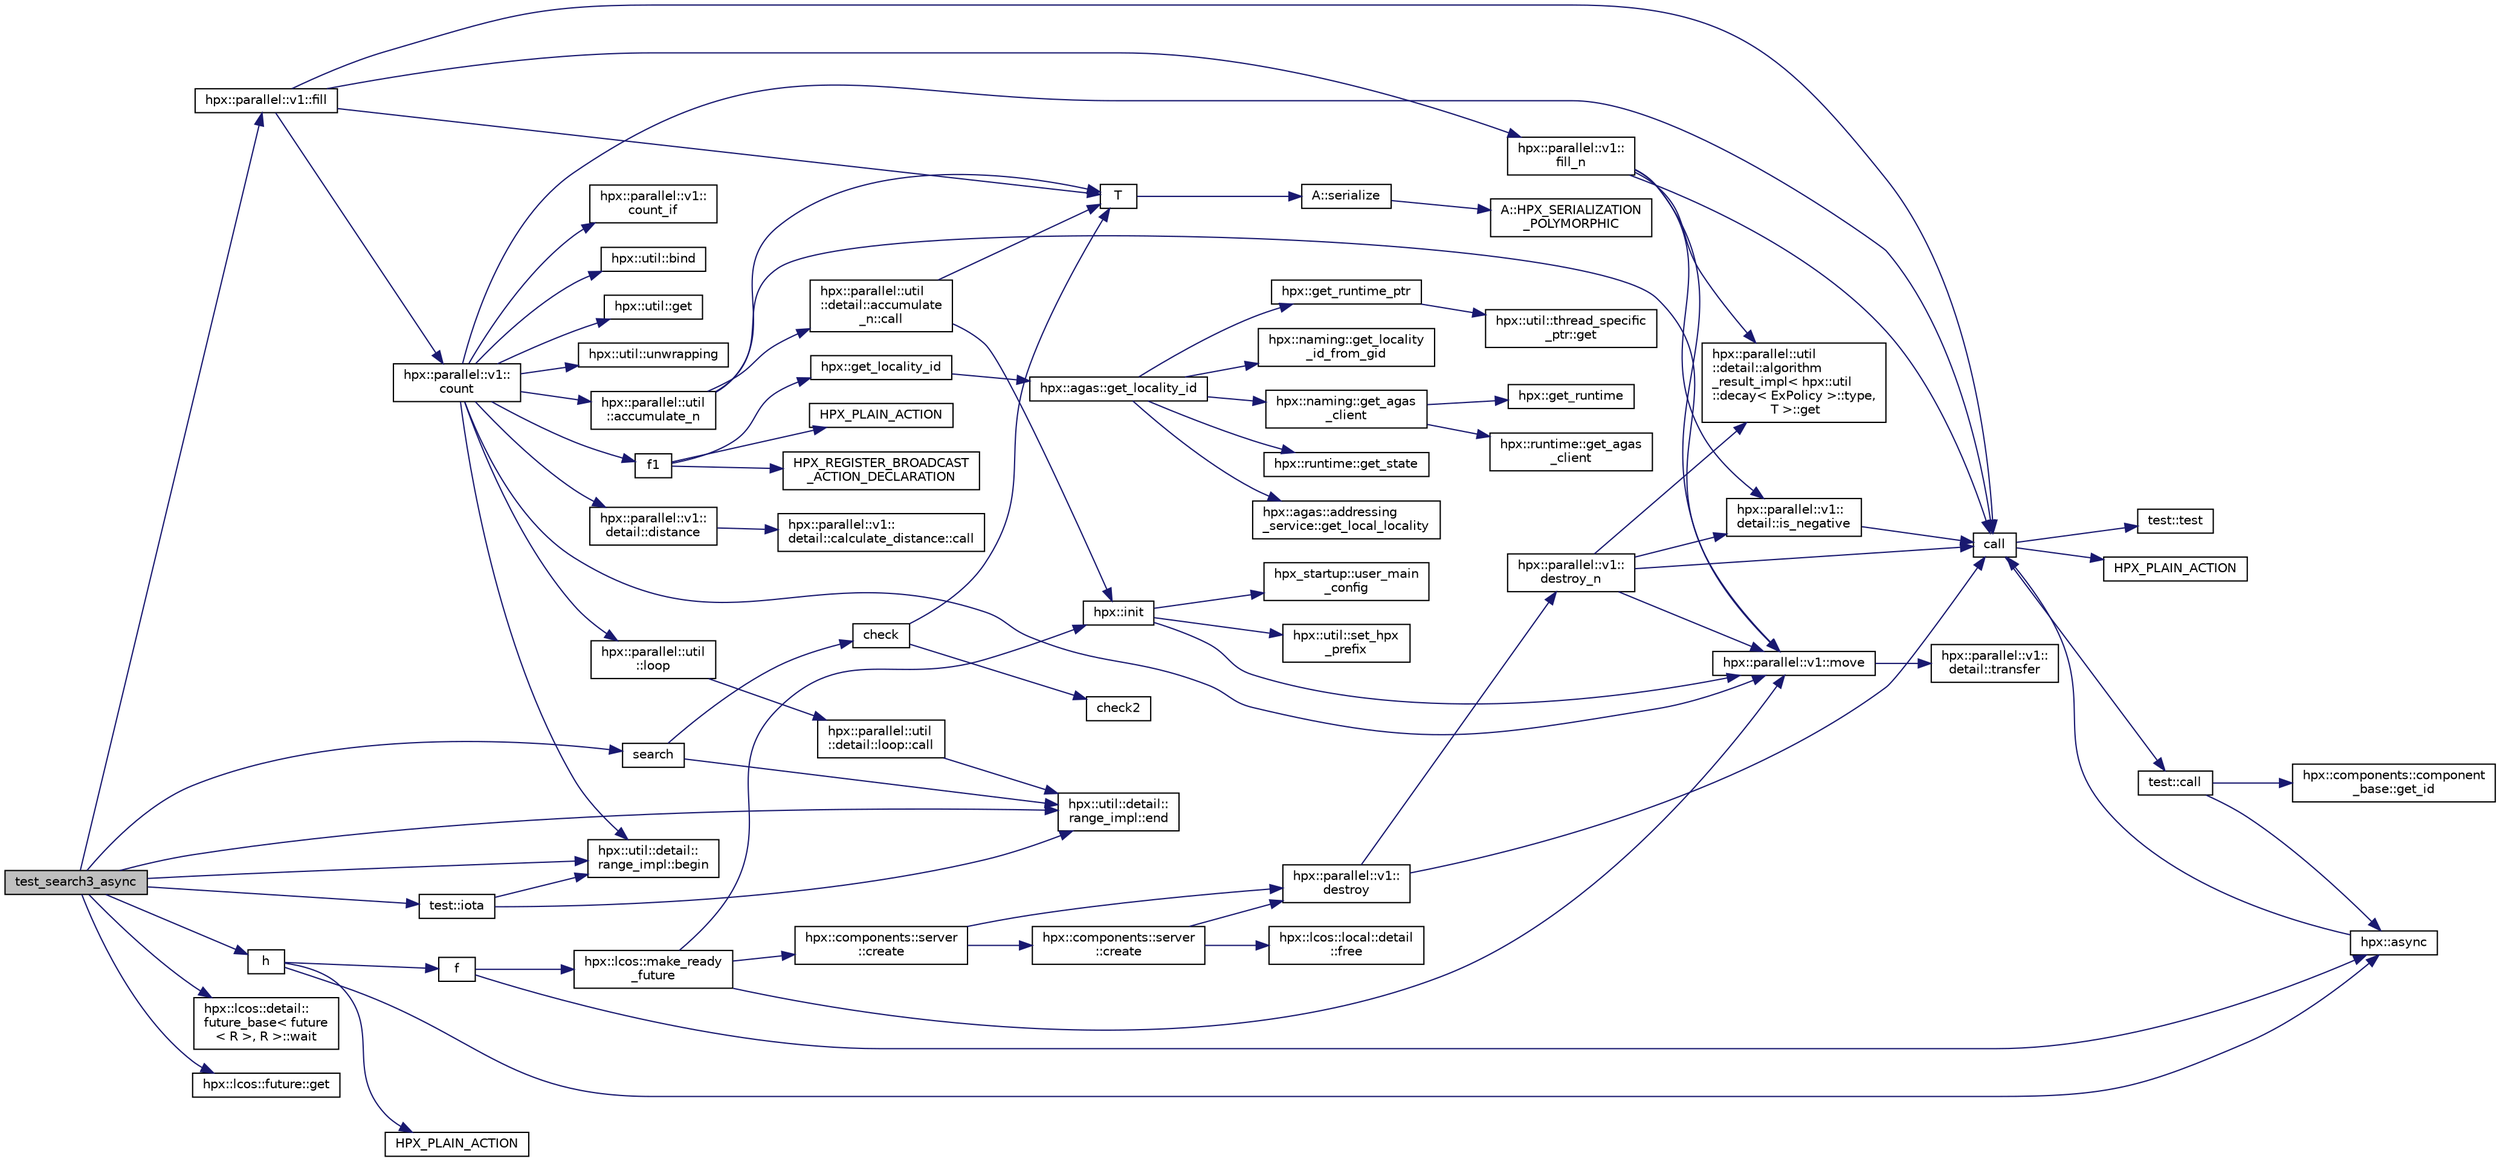 digraph "test_search3_async"
{
  edge [fontname="Helvetica",fontsize="10",labelfontname="Helvetica",labelfontsize="10"];
  node [fontname="Helvetica",fontsize="10",shape=record];
  rankdir="LR";
  Node529 [label="test_search3_async",height=0.2,width=0.4,color="black", fillcolor="grey75", style="filled", fontcolor="black"];
  Node529 -> Node530 [color="midnightblue",fontsize="10",style="solid",fontname="Helvetica"];
  Node530 [label="hpx::parallel::v1::fill",height=0.2,width=0.4,color="black", fillcolor="white", style="filled",URL="$db/db9/namespacehpx_1_1parallel_1_1v1.html#a2e0f7399daabb5d675c4229ca3d71809"];
  Node530 -> Node531 [color="midnightblue",fontsize="10",style="solid",fontname="Helvetica"];
  Node531 [label="hpx::parallel::v1::\lfill_n",height=0.2,width=0.4,color="black", fillcolor="white", style="filled",URL="$db/db9/namespacehpx_1_1parallel_1_1v1.html#ac0cd28f401b453cbe1425b3f5ebc1b4b"];
  Node531 -> Node532 [color="midnightblue",fontsize="10",style="solid",fontname="Helvetica"];
  Node532 [label="hpx::parallel::v1::\ldetail::is_negative",height=0.2,width=0.4,color="black", fillcolor="white", style="filled",URL="$d2/ddd/namespacehpx_1_1parallel_1_1v1_1_1detail.html#adf2e40fc4b20ad0fd442ee3118a4d527"];
  Node532 -> Node533 [color="midnightblue",fontsize="10",style="solid",fontname="Helvetica"];
  Node533 [label="call",height=0.2,width=0.4,color="black", fillcolor="white", style="filled",URL="$d2/d67/promise__1620_8cpp.html#a58357f0b82bc761e1d0b9091ed563a70"];
  Node533 -> Node534 [color="midnightblue",fontsize="10",style="solid",fontname="Helvetica"];
  Node534 [label="test::test",height=0.2,width=0.4,color="black", fillcolor="white", style="filled",URL="$d8/d89/structtest.html#ab42d5ece712d716b04cb3f686f297a26"];
  Node533 -> Node535 [color="midnightblue",fontsize="10",style="solid",fontname="Helvetica"];
  Node535 [label="HPX_PLAIN_ACTION",height=0.2,width=0.4,color="black", fillcolor="white", style="filled",URL="$d2/d67/promise__1620_8cpp.html#ab96aab827a4b1fcaf66cfe0ba83fef23"];
  Node533 -> Node536 [color="midnightblue",fontsize="10",style="solid",fontname="Helvetica"];
  Node536 [label="test::call",height=0.2,width=0.4,color="black", fillcolor="white", style="filled",URL="$d8/d89/structtest.html#aeb29e7ed6518b9426ccf1344c52620ae"];
  Node536 -> Node537 [color="midnightblue",fontsize="10",style="solid",fontname="Helvetica"];
  Node537 [label="hpx::async",height=0.2,width=0.4,color="black", fillcolor="white", style="filled",URL="$d8/d83/namespacehpx.html#acb7d8e37b73b823956ce144f9a57eaa4"];
  Node537 -> Node533 [color="midnightblue",fontsize="10",style="solid",fontname="Helvetica"];
  Node536 -> Node538 [color="midnightblue",fontsize="10",style="solid",fontname="Helvetica"];
  Node538 [label="hpx::components::component\l_base::get_id",height=0.2,width=0.4,color="black", fillcolor="white", style="filled",URL="$d2/de6/classhpx_1_1components_1_1component__base.html#a4c8fd93514039bdf01c48d66d82b19cd"];
  Node531 -> Node539 [color="midnightblue",fontsize="10",style="solid",fontname="Helvetica"];
  Node539 [label="hpx::parallel::util\l::detail::algorithm\l_result_impl\< hpx::util\l::decay\< ExPolicy \>::type,\l T \>::get",height=0.2,width=0.4,color="black", fillcolor="white", style="filled",URL="$d2/d42/structhpx_1_1parallel_1_1util_1_1detail_1_1algorithm__result__impl.html#ab5b051e8ec74eff5e0e62fd63f5d377e"];
  Node531 -> Node540 [color="midnightblue",fontsize="10",style="solid",fontname="Helvetica"];
  Node540 [label="hpx::parallel::v1::move",height=0.2,width=0.4,color="black", fillcolor="white", style="filled",URL="$db/db9/namespacehpx_1_1parallel_1_1v1.html#aa7c4ede081ce786c9d1eb1adff495cfc"];
  Node540 -> Node541 [color="midnightblue",fontsize="10",style="solid",fontname="Helvetica"];
  Node541 [label="hpx::parallel::v1::\ldetail::transfer",height=0.2,width=0.4,color="black", fillcolor="white", style="filled",URL="$d2/ddd/namespacehpx_1_1parallel_1_1v1_1_1detail.html#ab1b56a05e1885ca7cc7ffa1804dd2f3c"];
  Node531 -> Node533 [color="midnightblue",fontsize="10",style="solid",fontname="Helvetica"];
  Node530 -> Node542 [color="midnightblue",fontsize="10",style="solid",fontname="Helvetica"];
  Node542 [label="hpx::parallel::v1::\lcount",height=0.2,width=0.4,color="black", fillcolor="white", style="filled",URL="$db/db9/namespacehpx_1_1parallel_1_1v1.html#a19d058114a2bd44801aab4176b188e23"];
  Node542 -> Node543 [color="midnightblue",fontsize="10",style="solid",fontname="Helvetica"];
  Node543 [label="hpx::parallel::v1::\lcount_if",height=0.2,width=0.4,color="black", fillcolor="white", style="filled",URL="$db/db9/namespacehpx_1_1parallel_1_1v1.html#ad836ff017ec208c2d6388a9b47b05ce0"];
  Node542 -> Node544 [color="midnightblue",fontsize="10",style="solid",fontname="Helvetica"];
  Node544 [label="f1",height=0.2,width=0.4,color="black", fillcolor="white", style="filled",URL="$d8/d8b/broadcast_8cpp.html#a1751fbd41f2529b84514a9dbd767959a"];
  Node544 -> Node545 [color="midnightblue",fontsize="10",style="solid",fontname="Helvetica"];
  Node545 [label="hpx::get_locality_id",height=0.2,width=0.4,color="black", fillcolor="white", style="filled",URL="$d8/d83/namespacehpx.html#a158d7c54a657bb364c1704033010697b",tooltip="Return the number of the locality this function is being called from. "];
  Node545 -> Node546 [color="midnightblue",fontsize="10",style="solid",fontname="Helvetica"];
  Node546 [label="hpx::agas::get_locality_id",height=0.2,width=0.4,color="black", fillcolor="white", style="filled",URL="$dc/d54/namespacehpx_1_1agas.html#a491cc2ddecdf0f1a9129900caa6a4d3e"];
  Node546 -> Node547 [color="midnightblue",fontsize="10",style="solid",fontname="Helvetica"];
  Node547 [label="hpx::get_runtime_ptr",height=0.2,width=0.4,color="black", fillcolor="white", style="filled",URL="$d8/d83/namespacehpx.html#af29daf2bb3e01b4d6495a1742b6cce64"];
  Node547 -> Node548 [color="midnightblue",fontsize="10",style="solid",fontname="Helvetica"];
  Node548 [label="hpx::util::thread_specific\l_ptr::get",height=0.2,width=0.4,color="black", fillcolor="white", style="filled",URL="$d4/d4c/structhpx_1_1util_1_1thread__specific__ptr.html#a3b27d8520710478aa41d1f74206bdba9"];
  Node546 -> Node549 [color="midnightblue",fontsize="10",style="solid",fontname="Helvetica"];
  Node549 [label="hpx::runtime::get_state",height=0.2,width=0.4,color="black", fillcolor="white", style="filled",URL="$d0/d7b/classhpx_1_1runtime.html#ab405f80e060dac95d624520f38b0524c"];
  Node546 -> Node550 [color="midnightblue",fontsize="10",style="solid",fontname="Helvetica"];
  Node550 [label="hpx::naming::get_agas\l_client",height=0.2,width=0.4,color="black", fillcolor="white", style="filled",URL="$d4/dc9/namespacehpx_1_1naming.html#a0408fffd5d34b620712a801b0ae3b032"];
  Node550 -> Node551 [color="midnightblue",fontsize="10",style="solid",fontname="Helvetica"];
  Node551 [label="hpx::get_runtime",height=0.2,width=0.4,color="black", fillcolor="white", style="filled",URL="$d8/d83/namespacehpx.html#aef902cc6c7dd3b9fbadf34d1e850a070"];
  Node550 -> Node552 [color="midnightblue",fontsize="10",style="solid",fontname="Helvetica"];
  Node552 [label="hpx::runtime::get_agas\l_client",height=0.2,width=0.4,color="black", fillcolor="white", style="filled",URL="$d0/d7b/classhpx_1_1runtime.html#aeb5dddd30d6b9861669af8ad44d1a96a"];
  Node546 -> Node553 [color="midnightblue",fontsize="10",style="solid",fontname="Helvetica"];
  Node553 [label="hpx::agas::addressing\l_service::get_local_locality",height=0.2,width=0.4,color="black", fillcolor="white", style="filled",URL="$db/d58/structhpx_1_1agas_1_1addressing__service.html#ab52c19a37c2a7a006c6c15f90ad0539c"];
  Node546 -> Node554 [color="midnightblue",fontsize="10",style="solid",fontname="Helvetica"];
  Node554 [label="hpx::naming::get_locality\l_id_from_gid",height=0.2,width=0.4,color="black", fillcolor="white", style="filled",URL="$d4/dc9/namespacehpx_1_1naming.html#a7fd43037784560bd04fda9b49e33529f"];
  Node544 -> Node555 [color="midnightblue",fontsize="10",style="solid",fontname="Helvetica"];
  Node555 [label="HPX_PLAIN_ACTION",height=0.2,width=0.4,color="black", fillcolor="white", style="filled",URL="$d8/d8b/broadcast_8cpp.html#a19685a0394ce6a99351f7a679f6eeefc"];
  Node544 -> Node556 [color="midnightblue",fontsize="10",style="solid",fontname="Helvetica"];
  Node556 [label="HPX_REGISTER_BROADCAST\l_ACTION_DECLARATION",height=0.2,width=0.4,color="black", fillcolor="white", style="filled",URL="$d7/d38/addressing__service_8cpp.html#a573d764d9cb34eec46a4bdffcf07875f"];
  Node542 -> Node557 [color="midnightblue",fontsize="10",style="solid",fontname="Helvetica"];
  Node557 [label="hpx::parallel::util\l::loop",height=0.2,width=0.4,color="black", fillcolor="white", style="filled",URL="$df/dc6/namespacehpx_1_1parallel_1_1util.html#a3f434e00f42929aac85debb8c5782213"];
  Node557 -> Node558 [color="midnightblue",fontsize="10",style="solid",fontname="Helvetica"];
  Node558 [label="hpx::parallel::util\l::detail::loop::call",height=0.2,width=0.4,color="black", fillcolor="white", style="filled",URL="$da/d06/structhpx_1_1parallel_1_1util_1_1detail_1_1loop.html#a5c5e8dbda782f09cdb7bc2509e3bf09e"];
  Node558 -> Node559 [color="midnightblue",fontsize="10",style="solid",fontname="Helvetica"];
  Node559 [label="hpx::util::detail::\lrange_impl::end",height=0.2,width=0.4,color="black", fillcolor="white", style="filled",URL="$d4/d4a/namespacehpx_1_1util_1_1detail_1_1range__impl.html#afb2ea48b0902f52ee4d8b764807b4316"];
  Node542 -> Node560 [color="midnightblue",fontsize="10",style="solid",fontname="Helvetica"];
  Node560 [label="hpx::util::bind",height=0.2,width=0.4,color="black", fillcolor="white", style="filled",URL="$df/dad/namespacehpx_1_1util.html#ad844caedf82a0173d6909d910c3e48c6"];
  Node542 -> Node540 [color="midnightblue",fontsize="10",style="solid",fontname="Helvetica"];
  Node542 -> Node561 [color="midnightblue",fontsize="10",style="solid",fontname="Helvetica"];
  Node561 [label="hpx::util::get",height=0.2,width=0.4,color="black", fillcolor="white", style="filled",URL="$df/dad/namespacehpx_1_1util.html#a5cbd3c41f03f4d4acaedaa4777e3cc02"];
  Node542 -> Node533 [color="midnightblue",fontsize="10",style="solid",fontname="Helvetica"];
  Node542 -> Node562 [color="midnightblue",fontsize="10",style="solid",fontname="Helvetica"];
  Node562 [label="hpx::parallel::v1::\ldetail::distance",height=0.2,width=0.4,color="black", fillcolor="white", style="filled",URL="$d2/ddd/namespacehpx_1_1parallel_1_1v1_1_1detail.html#a6bea3c6a5f470cad11f27ee6bab4a33f"];
  Node562 -> Node563 [color="midnightblue",fontsize="10",style="solid",fontname="Helvetica"];
  Node563 [label="hpx::parallel::v1::\ldetail::calculate_distance::call",height=0.2,width=0.4,color="black", fillcolor="white", style="filled",URL="$db/dfa/structhpx_1_1parallel_1_1v1_1_1detail_1_1calculate__distance.html#a950a6627830a7d019ac0e734b0a447bf"];
  Node542 -> Node564 [color="midnightblue",fontsize="10",style="solid",fontname="Helvetica"];
  Node564 [label="hpx::util::unwrapping",height=0.2,width=0.4,color="black", fillcolor="white", style="filled",URL="$df/dad/namespacehpx_1_1util.html#a7529d9ac687684c33403cdd1f9cef8e4"];
  Node542 -> Node565 [color="midnightblue",fontsize="10",style="solid",fontname="Helvetica"];
  Node565 [label="hpx::parallel::util\l::accumulate_n",height=0.2,width=0.4,color="black", fillcolor="white", style="filled",URL="$df/dc6/namespacehpx_1_1parallel_1_1util.html#af19f9a2722f97c2247ea5d0dbb5e2d25"];
  Node565 -> Node566 [color="midnightblue",fontsize="10",style="solid",fontname="Helvetica"];
  Node566 [label="hpx::parallel::util\l::detail::accumulate\l_n::call",height=0.2,width=0.4,color="black", fillcolor="white", style="filled",URL="$d8/d3b/structhpx_1_1parallel_1_1util_1_1detail_1_1accumulate__n.html#a765aceb8ab313fc92f7c4aaf70ccca8f"];
  Node566 -> Node567 [color="midnightblue",fontsize="10",style="solid",fontname="Helvetica"];
  Node567 [label="hpx::init",height=0.2,width=0.4,color="black", fillcolor="white", style="filled",URL="$d8/d83/namespacehpx.html#a3c694ea960b47c56b33351ba16e3d76b",tooltip="Main entry point for launching the HPX runtime system. "];
  Node567 -> Node568 [color="midnightblue",fontsize="10",style="solid",fontname="Helvetica"];
  Node568 [label="hpx::util::set_hpx\l_prefix",height=0.2,width=0.4,color="black", fillcolor="white", style="filled",URL="$df/dad/namespacehpx_1_1util.html#ae40a23c1ba0a48d9304dcf717a95793e"];
  Node567 -> Node569 [color="midnightblue",fontsize="10",style="solid",fontname="Helvetica"];
  Node569 [label="hpx_startup::user_main\l_config",height=0.2,width=0.4,color="black", fillcolor="white", style="filled",URL="$d3/dd2/namespacehpx__startup.html#aaac571d88bd3912a4225a23eb3261637"];
  Node567 -> Node540 [color="midnightblue",fontsize="10",style="solid",fontname="Helvetica"];
  Node566 -> Node570 [color="midnightblue",fontsize="10",style="solid",fontname="Helvetica"];
  Node570 [label="T",height=0.2,width=0.4,color="black", fillcolor="white", style="filled",URL="$db/d33/polymorphic__semiintrusive__template_8cpp.html#ad187658f9cb91c1312b39ae7e896f1ea"];
  Node570 -> Node571 [color="midnightblue",fontsize="10",style="solid",fontname="Helvetica"];
  Node571 [label="A::serialize",height=0.2,width=0.4,color="black", fillcolor="white", style="filled",URL="$d7/da0/struct_a.html#a5f5c287cf471e274ed9dda0da1592212"];
  Node571 -> Node572 [color="midnightblue",fontsize="10",style="solid",fontname="Helvetica"];
  Node572 [label="A::HPX_SERIALIZATION\l_POLYMORPHIC",height=0.2,width=0.4,color="black", fillcolor="white", style="filled",URL="$d7/da0/struct_a.html#ada978cc156cebbafddb1f3aa4c01918c"];
  Node565 -> Node540 [color="midnightblue",fontsize="10",style="solid",fontname="Helvetica"];
  Node565 -> Node570 [color="midnightblue",fontsize="10",style="solid",fontname="Helvetica"];
  Node542 -> Node573 [color="midnightblue",fontsize="10",style="solid",fontname="Helvetica"];
  Node573 [label="hpx::util::detail::\lrange_impl::begin",height=0.2,width=0.4,color="black", fillcolor="white", style="filled",URL="$d4/d4a/namespacehpx_1_1util_1_1detail_1_1range__impl.html#a31e165df2b865cdd961f35ce938db41a"];
  Node530 -> Node570 [color="midnightblue",fontsize="10",style="solid",fontname="Helvetica"];
  Node530 -> Node533 [color="midnightblue",fontsize="10",style="solid",fontname="Helvetica"];
  Node529 -> Node573 [color="midnightblue",fontsize="10",style="solid",fontname="Helvetica"];
  Node529 -> Node559 [color="midnightblue",fontsize="10",style="solid",fontname="Helvetica"];
  Node529 -> Node574 [color="midnightblue",fontsize="10",style="solid",fontname="Helvetica"];
  Node574 [label="test::iota",height=0.2,width=0.4,color="black", fillcolor="white", style="filled",URL="$df/d04/namespacetest.html#abdbbc37e6fb67287495e853a554c493a"];
  Node574 -> Node573 [color="midnightblue",fontsize="10",style="solid",fontname="Helvetica"];
  Node574 -> Node559 [color="midnightblue",fontsize="10",style="solid",fontname="Helvetica"];
  Node529 -> Node575 [color="midnightblue",fontsize="10",style="solid",fontname="Helvetica"];
  Node575 [label="h",height=0.2,width=0.4,color="black", fillcolor="white", style="filled",URL="$d4/d13/async__unwrap__1037_8cpp.html#a68bf2774bfb21af6d8c70eaf70834b03"];
  Node575 -> Node537 [color="midnightblue",fontsize="10",style="solid",fontname="Helvetica"];
  Node575 -> Node576 [color="midnightblue",fontsize="10",style="solid",fontname="Helvetica"];
  Node576 [label="f",height=0.2,width=0.4,color="black", fillcolor="white", style="filled",URL="$d4/d13/async__unwrap__1037_8cpp.html#a02a6b0b4f77af9f69a841dc8262b0cd0"];
  Node576 -> Node537 [color="midnightblue",fontsize="10",style="solid",fontname="Helvetica"];
  Node576 -> Node577 [color="midnightblue",fontsize="10",style="solid",fontname="Helvetica"];
  Node577 [label="hpx::lcos::make_ready\l_future",height=0.2,width=0.4,color="black", fillcolor="white", style="filled",URL="$d2/dc9/namespacehpx_1_1lcos.html#a42997564ddfde91d475b8a2cea8f53e4"];
  Node577 -> Node567 [color="midnightblue",fontsize="10",style="solid",fontname="Helvetica"];
  Node577 -> Node578 [color="midnightblue",fontsize="10",style="solid",fontname="Helvetica"];
  Node578 [label="hpx::components::server\l::create",height=0.2,width=0.4,color="black", fillcolor="white", style="filled",URL="$d2/da2/namespacehpx_1_1components_1_1server.html#ac776c89f3d68ceb910e8cee9fa937ab4",tooltip="Create arrays of components using their default constructor. "];
  Node578 -> Node579 [color="midnightblue",fontsize="10",style="solid",fontname="Helvetica"];
  Node579 [label="hpx::components::server\l::create",height=0.2,width=0.4,color="black", fillcolor="white", style="filled",URL="$d2/da2/namespacehpx_1_1components_1_1server.html#a77d26de181c97b444565e230577981bd"];
  Node579 -> Node580 [color="midnightblue",fontsize="10",style="solid",fontname="Helvetica"];
  Node580 [label="hpx::lcos::local::detail\l::free",height=0.2,width=0.4,color="black", fillcolor="white", style="filled",URL="$d4/dcb/namespacehpx_1_1lcos_1_1local_1_1detail.html#a55a940f019734e9bb045dc123cd80e48"];
  Node579 -> Node581 [color="midnightblue",fontsize="10",style="solid",fontname="Helvetica"];
  Node581 [label="hpx::parallel::v1::\ldestroy",height=0.2,width=0.4,color="black", fillcolor="white", style="filled",URL="$db/db9/namespacehpx_1_1parallel_1_1v1.html#acf303558375048e8a7cc9a2c2e09477f"];
  Node581 -> Node533 [color="midnightblue",fontsize="10",style="solid",fontname="Helvetica"];
  Node581 -> Node582 [color="midnightblue",fontsize="10",style="solid",fontname="Helvetica"];
  Node582 [label="hpx::parallel::v1::\ldestroy_n",height=0.2,width=0.4,color="black", fillcolor="white", style="filled",URL="$db/db9/namespacehpx_1_1parallel_1_1v1.html#a71d0691132a300690163f5636bcd5bd3"];
  Node582 -> Node532 [color="midnightblue",fontsize="10",style="solid",fontname="Helvetica"];
  Node582 -> Node539 [color="midnightblue",fontsize="10",style="solid",fontname="Helvetica"];
  Node582 -> Node540 [color="midnightblue",fontsize="10",style="solid",fontname="Helvetica"];
  Node582 -> Node533 [color="midnightblue",fontsize="10",style="solid",fontname="Helvetica"];
  Node578 -> Node581 [color="midnightblue",fontsize="10",style="solid",fontname="Helvetica"];
  Node577 -> Node540 [color="midnightblue",fontsize="10",style="solid",fontname="Helvetica"];
  Node575 -> Node583 [color="midnightblue",fontsize="10",style="solid",fontname="Helvetica"];
  Node583 [label="HPX_PLAIN_ACTION",height=0.2,width=0.4,color="black", fillcolor="white", style="filled",URL="$d4/d13/async__unwrap__1037_8cpp.html#ab5991a65409f0229f564e4935bd7b979"];
  Node529 -> Node584 [color="midnightblue",fontsize="10",style="solid",fontname="Helvetica"];
  Node584 [label="search",height=0.2,width=0.4,color="black", fillcolor="white", style="filled",URL="$df/df7/spell__check__file_8cpp.html#a09657157ecc03ef4b5e3935595d09c94"];
  Node584 -> Node559 [color="midnightblue",fontsize="10",style="solid",fontname="Helvetica"];
  Node584 -> Node585 [color="midnightblue",fontsize="10",style="solid",fontname="Helvetica"];
  Node585 [label="check",height=0.2,width=0.4,color="black", fillcolor="white", style="filled",URL="$d0/d2b/cxx14__return__type__deduction_8cpp.html#a985ac753901f60be998f7e3fbfeae4d6"];
  Node585 -> Node586 [color="midnightblue",fontsize="10",style="solid",fontname="Helvetica"];
  Node586 [label="check2",height=0.2,width=0.4,color="black", fillcolor="white", style="filled",URL="$d0/d2b/cxx14__return__type__deduction_8cpp.html#ab347bff121683137f6e04865f078b267"];
  Node585 -> Node570 [color="midnightblue",fontsize="10",style="solid",fontname="Helvetica"];
  Node529 -> Node587 [color="midnightblue",fontsize="10",style="solid",fontname="Helvetica"];
  Node587 [label="hpx::lcos::detail::\lfuture_base\< future\l\< R \>, R \>::wait",height=0.2,width=0.4,color="black", fillcolor="white", style="filled",URL="$d5/dd7/classhpx_1_1lcos_1_1detail_1_1future__base.html#a028190ad98b2865e267745247b6b5ae8"];
  Node529 -> Node588 [color="midnightblue",fontsize="10",style="solid",fontname="Helvetica"];
  Node588 [label="hpx::lcos::future::get",height=0.2,width=0.4,color="black", fillcolor="white", style="filled",URL="$d0/d33/classhpx_1_1lcos_1_1future.html#a8c28269486d5620ac48af349f17bb41c"];
}
